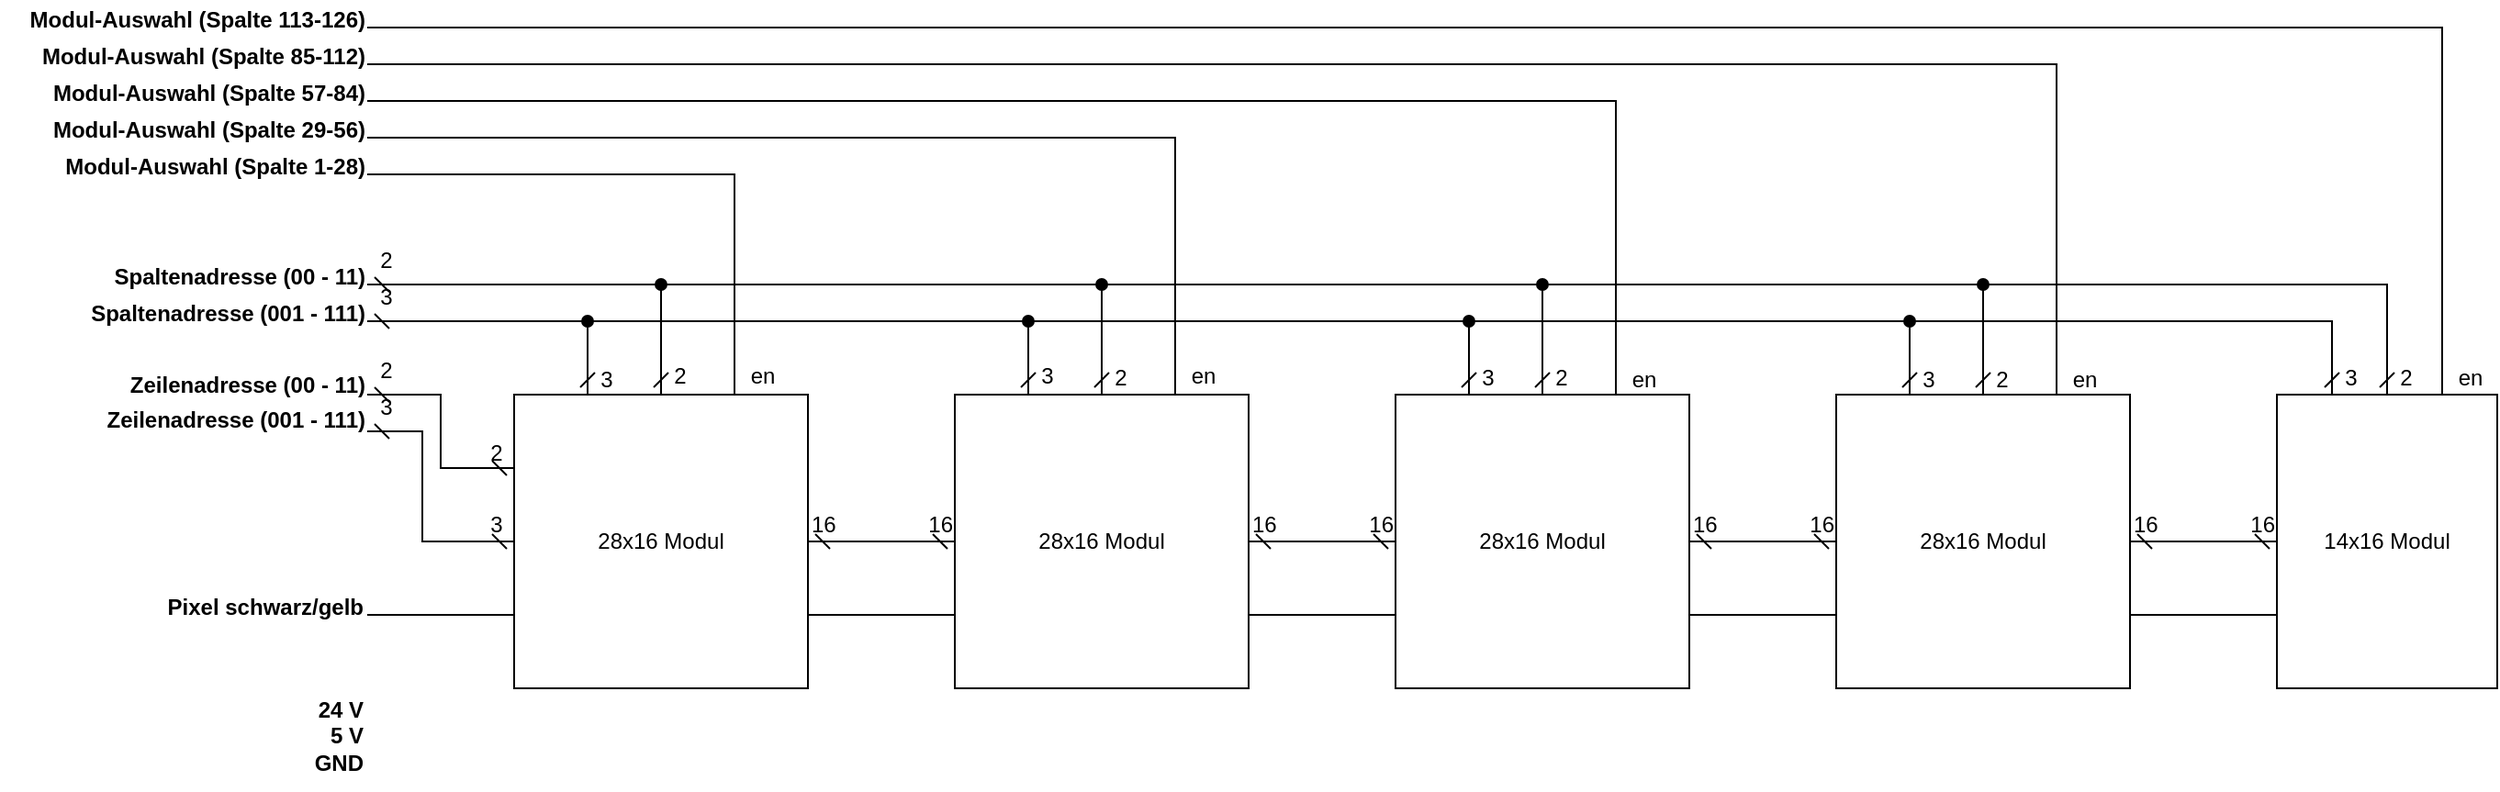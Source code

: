 <mxfile version="12.1.9" type="device" pages="1"><diagram name="Page-1" id="16e2658f-23c8-b752-8be9-c03fbebb8bbe"><mxGraphModel dx="569" dy="322" grid="1" gridSize="10" guides="1" tooltips="1" connect="1" arrows="1" fold="1" page="1" pageScale="1" pageWidth="1100" pageHeight="850" background="#ffffff" math="0" shadow="0"><root><mxCell id="0"/><mxCell id="1" parent="0"/><mxCell id="AP1-8QNdp-dhVw5lgacH-209" style="edgeStyle=orthogonalEdgeStyle;rounded=0;orthogonalLoop=1;jettySize=auto;html=1;exitX=0;exitY=0.25;exitDx=0;exitDy=0;startArrow=dash;startFill=0;endArrow=dash;endFill=0;" parent="1" source="AP1-8QNdp-dhVw5lgacH-1" edge="1"><mxGeometry relative="1" as="geometry"><mxPoint x="400" y="240" as="targetPoint"/><Array as="points"><mxPoint x="440" y="280"/><mxPoint x="440" y="240"/></Array></mxGeometry></mxCell><mxCell id="AP1-8QNdp-dhVw5lgacH-210" style="edgeStyle=orthogonalEdgeStyle;rounded=0;orthogonalLoop=1;jettySize=auto;html=1;exitX=0;exitY=0.5;exitDx=0;exitDy=0;startArrow=dash;startFill=0;endArrow=dash;endFill=0;" parent="1" source="AP1-8QNdp-dhVw5lgacH-1" edge="1"><mxGeometry relative="1" as="geometry"><mxPoint x="400" y="260" as="targetPoint"/><Array as="points"><mxPoint x="430" y="320"/><mxPoint x="430" y="260"/></Array></mxGeometry></mxCell><mxCell id="AP1-8QNdp-dhVw5lgacH-212" style="edgeStyle=orthogonalEdgeStyle;rounded=0;orthogonalLoop=1;jettySize=auto;html=1;exitX=0.5;exitY=0;exitDx=0;exitDy=0;startArrow=dash;startFill=0;endArrow=oval;endFill=1;" parent="1" source="AP1-8QNdp-dhVw5lgacH-1" edge="1"><mxGeometry relative="1" as="geometry"><mxPoint x="560" y="180" as="targetPoint"/></mxGeometry></mxCell><mxCell id="AP1-8QNdp-dhVw5lgacH-213" style="edgeStyle=orthogonalEdgeStyle;rounded=0;orthogonalLoop=1;jettySize=auto;html=1;exitX=0.75;exitY=0;exitDx=0;exitDy=0;startArrow=none;startFill=0;endArrow=none;endFill=0;" parent="1" source="AP1-8QNdp-dhVw5lgacH-1" edge="1"><mxGeometry relative="1" as="geometry"><mxPoint x="400" y="120" as="targetPoint"/><Array as="points"><mxPoint x="600" y="120"/></Array></mxGeometry></mxCell><mxCell id="AP1-8QNdp-dhVw5lgacH-215" style="edgeStyle=orthogonalEdgeStyle;rounded=0;orthogonalLoop=1;jettySize=auto;html=1;exitX=0;exitY=0.75;exitDx=0;exitDy=0;startArrow=none;startFill=0;endArrow=none;endFill=0;" parent="1" source="AP1-8QNdp-dhVw5lgacH-1" edge="1"><mxGeometry relative="1" as="geometry"><mxPoint x="400" y="360" as="targetPoint"/></mxGeometry></mxCell><mxCell id="AP1-8QNdp-dhVw5lgacH-218" value="" style="edgeStyle=orthogonalEdgeStyle;rounded=0;orthogonalLoop=1;jettySize=auto;html=1;startArrow=dash;startFill=0;endArrow=dash;endFill=0;" parent="1" source="AP1-8QNdp-dhVw5lgacH-1" target="AP1-8QNdp-dhVw5lgacH-217" edge="1"><mxGeometry relative="1" as="geometry"/></mxCell><mxCell id="AP1-8QNdp-dhVw5lgacH-225" style="edgeStyle=orthogonalEdgeStyle;rounded=0;orthogonalLoop=1;jettySize=auto;html=1;exitX=0.25;exitY=0;exitDx=0;exitDy=0;startArrow=dash;startFill=0;endArrow=oval;endFill=1;" parent="1" source="AP1-8QNdp-dhVw5lgacH-1" edge="1"><mxGeometry relative="1" as="geometry"><mxPoint x="520" y="200" as="targetPoint"/></mxGeometry></mxCell><mxCell id="SyEz5s-ZQYbRNvb3-WA8-22" style="edgeStyle=orthogonalEdgeStyle;rounded=0;orthogonalLoop=1;jettySize=auto;html=1;exitX=1;exitY=0.75;exitDx=0;exitDy=0;entryX=0;entryY=0.75;entryDx=0;entryDy=0;endArrow=none;endFill=0;" parent="1" source="AP1-8QNdp-dhVw5lgacH-1" target="AP1-8QNdp-dhVw5lgacH-217" edge="1"><mxGeometry relative="1" as="geometry"/></mxCell><mxCell id="AP1-8QNdp-dhVw5lgacH-1" value="28x16 Modul" style="rounded=0;whiteSpace=wrap;html=1;" parent="1" vertex="1"><mxGeometry x="480" y="240" width="160" height="160" as="geometry"/></mxCell><mxCell id="AP1-8QNdp-dhVw5lgacH-220" value="" style="edgeStyle=orthogonalEdgeStyle;rounded=0;orthogonalLoop=1;jettySize=auto;html=1;startArrow=dash;startFill=0;endArrow=dash;endFill=0;" parent="1" source="AP1-8QNdp-dhVw5lgacH-217" target="AP1-8QNdp-dhVw5lgacH-219" edge="1"><mxGeometry relative="1" as="geometry"/></mxCell><mxCell id="AP1-8QNdp-dhVw5lgacH-226" style="edgeStyle=orthogonalEdgeStyle;rounded=0;orthogonalLoop=1;jettySize=auto;html=1;exitX=0.25;exitY=0;exitDx=0;exitDy=0;startArrow=dash;startFill=0;endArrow=oval;endFill=1;" parent="1" source="AP1-8QNdp-dhVw5lgacH-217" edge="1"><mxGeometry relative="1" as="geometry"><mxPoint x="760" y="200" as="targetPoint"/></mxGeometry></mxCell><mxCell id="AP1-8QNdp-dhVw5lgacH-227" style="edgeStyle=orthogonalEdgeStyle;rounded=0;orthogonalLoop=1;jettySize=auto;html=1;exitX=0.5;exitY=0;exitDx=0;exitDy=0;startArrow=dash;startFill=0;endArrow=oval;endFill=1;" parent="1" source="AP1-8QNdp-dhVw5lgacH-217" edge="1"><mxGeometry relative="1" as="geometry"><mxPoint x="800" y="180" as="targetPoint"/></mxGeometry></mxCell><mxCell id="AP1-8QNdp-dhVw5lgacH-235" style="edgeStyle=orthogonalEdgeStyle;rounded=0;orthogonalLoop=1;jettySize=auto;html=1;exitX=0.75;exitY=0;exitDx=0;exitDy=0;startArrow=none;startFill=0;endArrow=none;endFill=0;" parent="1" source="AP1-8QNdp-dhVw5lgacH-217" edge="1"><mxGeometry relative="1" as="geometry"><mxPoint x="400" y="100" as="targetPoint"/><Array as="points"><mxPoint x="840" y="100"/></Array></mxGeometry></mxCell><mxCell id="SyEz5s-ZQYbRNvb3-WA8-27" style="edgeStyle=orthogonalEdgeStyle;rounded=0;orthogonalLoop=1;jettySize=auto;html=1;exitX=1;exitY=0.75;exitDx=0;exitDy=0;entryX=0;entryY=0.75;entryDx=0;entryDy=0;endArrow=none;endFill=0;" parent="1" source="AP1-8QNdp-dhVw5lgacH-217" target="AP1-8QNdp-dhVw5lgacH-219" edge="1"><mxGeometry relative="1" as="geometry"/></mxCell><mxCell id="AP1-8QNdp-dhVw5lgacH-217" value="28x16 Modul" style="rounded=0;whiteSpace=wrap;html=1;" parent="1" vertex="1"><mxGeometry x="720" y="240" width="160" height="160" as="geometry"/></mxCell><mxCell id="AP1-8QNdp-dhVw5lgacH-222" value="" style="edgeStyle=orthogonalEdgeStyle;rounded=0;orthogonalLoop=1;jettySize=auto;html=1;startArrow=dash;startFill=0;endArrow=dash;endFill=0;" parent="1" source="AP1-8QNdp-dhVw5lgacH-219" target="AP1-8QNdp-dhVw5lgacH-221" edge="1"><mxGeometry relative="1" as="geometry"/></mxCell><mxCell id="AP1-8QNdp-dhVw5lgacH-228" style="edgeStyle=orthogonalEdgeStyle;rounded=0;orthogonalLoop=1;jettySize=auto;html=1;exitX=0.25;exitY=0;exitDx=0;exitDy=0;startArrow=dash;startFill=0;endArrow=oval;endFill=1;" parent="1" source="AP1-8QNdp-dhVw5lgacH-219" edge="1"><mxGeometry relative="1" as="geometry"><mxPoint x="1000" y="200" as="targetPoint"/></mxGeometry></mxCell><mxCell id="AP1-8QNdp-dhVw5lgacH-229" style="edgeStyle=orthogonalEdgeStyle;rounded=0;orthogonalLoop=1;jettySize=auto;html=1;exitX=0.5;exitY=0;exitDx=0;exitDy=0;startArrow=dash;startFill=0;endArrow=oval;endFill=1;" parent="1" source="AP1-8QNdp-dhVw5lgacH-219" edge="1"><mxGeometry relative="1" as="geometry"><mxPoint x="1040" y="180" as="targetPoint"/></mxGeometry></mxCell><mxCell id="AP1-8QNdp-dhVw5lgacH-236" style="edgeStyle=orthogonalEdgeStyle;rounded=0;orthogonalLoop=1;jettySize=auto;html=1;exitX=0.75;exitY=0;exitDx=0;exitDy=0;startArrow=none;startFill=0;endArrow=none;endFill=0;" parent="1" source="AP1-8QNdp-dhVw5lgacH-219" edge="1"><mxGeometry relative="1" as="geometry"><mxPoint x="400" y="80" as="targetPoint"/><Array as="points"><mxPoint x="1080" y="80"/></Array></mxGeometry></mxCell><mxCell id="SyEz5s-ZQYbRNvb3-WA8-30" style="edgeStyle=orthogonalEdgeStyle;rounded=0;orthogonalLoop=1;jettySize=auto;html=1;exitX=1;exitY=0.75;exitDx=0;exitDy=0;entryX=0;entryY=0.75;entryDx=0;entryDy=0;endArrow=none;endFill=0;" parent="1" source="AP1-8QNdp-dhVw5lgacH-219" target="AP1-8QNdp-dhVw5lgacH-221" edge="1"><mxGeometry relative="1" as="geometry"/></mxCell><mxCell id="AP1-8QNdp-dhVw5lgacH-219" value="28x16 Modul" style="rounded=0;whiteSpace=wrap;html=1;" parent="1" vertex="1"><mxGeometry x="960" y="240" width="160" height="160" as="geometry"/></mxCell><mxCell id="AP1-8QNdp-dhVw5lgacH-224" value="" style="edgeStyle=orthogonalEdgeStyle;rounded=0;orthogonalLoop=1;jettySize=auto;html=1;startArrow=dash;startFill=0;endArrow=dash;endFill=0;" parent="1" source="AP1-8QNdp-dhVw5lgacH-221" target="AP1-8QNdp-dhVw5lgacH-223" edge="1"><mxGeometry relative="1" as="geometry"/></mxCell><mxCell id="AP1-8QNdp-dhVw5lgacH-230" style="edgeStyle=orthogonalEdgeStyle;rounded=0;orthogonalLoop=1;jettySize=auto;html=1;exitX=0.25;exitY=0;exitDx=0;exitDy=0;startArrow=dash;startFill=0;endArrow=oval;endFill=1;" parent="1" source="AP1-8QNdp-dhVw5lgacH-221" edge="1"><mxGeometry relative="1" as="geometry"><mxPoint x="1240" y="200" as="targetPoint"/></mxGeometry></mxCell><mxCell id="AP1-8QNdp-dhVw5lgacH-231" style="edgeStyle=orthogonalEdgeStyle;rounded=0;orthogonalLoop=1;jettySize=auto;html=1;exitX=0.5;exitY=0;exitDx=0;exitDy=0;startArrow=dash;startFill=0;endArrow=oval;endFill=1;" parent="1" source="AP1-8QNdp-dhVw5lgacH-221" edge="1"><mxGeometry relative="1" as="geometry"><mxPoint x="1280" y="180" as="targetPoint"/></mxGeometry></mxCell><mxCell id="AP1-8QNdp-dhVw5lgacH-237" style="edgeStyle=orthogonalEdgeStyle;rounded=0;orthogonalLoop=1;jettySize=auto;html=1;exitX=0.75;exitY=0;exitDx=0;exitDy=0;startArrow=none;startFill=0;endArrow=none;endFill=0;" parent="1" source="AP1-8QNdp-dhVw5lgacH-221" edge="1"><mxGeometry relative="1" as="geometry"><mxPoint x="400" y="60" as="targetPoint"/><Array as="points"><mxPoint x="1320" y="60"/></Array></mxGeometry></mxCell><mxCell id="SyEz5s-ZQYbRNvb3-WA8-33" style="edgeStyle=orthogonalEdgeStyle;rounded=0;orthogonalLoop=1;jettySize=auto;html=1;exitX=1;exitY=0.75;exitDx=0;exitDy=0;entryX=0;entryY=0.75;entryDx=0;entryDy=0;endArrow=none;endFill=0;" parent="1" source="AP1-8QNdp-dhVw5lgacH-221" target="AP1-8QNdp-dhVw5lgacH-223" edge="1"><mxGeometry relative="1" as="geometry"/></mxCell><mxCell id="AP1-8QNdp-dhVw5lgacH-221" value="28x16 Modul" style="rounded=0;whiteSpace=wrap;html=1;" parent="1" vertex="1"><mxGeometry x="1200" y="240" width="160" height="160" as="geometry"/></mxCell><mxCell id="AP1-8QNdp-dhVw5lgacH-232" style="edgeStyle=orthogonalEdgeStyle;rounded=0;orthogonalLoop=1;jettySize=auto;html=1;exitX=0.25;exitY=0;exitDx=0;exitDy=0;startArrow=dash;startFill=0;endArrow=dash;endFill=0;" parent="1" source="AP1-8QNdp-dhVw5lgacH-223" edge="1"><mxGeometry relative="1" as="geometry"><mxPoint x="400" y="200" as="targetPoint"/><Array as="points"><mxPoint x="1470" y="200"/></Array></mxGeometry></mxCell><mxCell id="AP1-8QNdp-dhVw5lgacH-233" style="edgeStyle=orthogonalEdgeStyle;rounded=0;orthogonalLoop=1;jettySize=auto;html=1;exitX=0.5;exitY=0;exitDx=0;exitDy=0;startArrow=dash;startFill=0;endArrow=dash;endFill=0;" parent="1" source="AP1-8QNdp-dhVw5lgacH-223" edge="1"><mxGeometry relative="1" as="geometry"><mxPoint x="400" y="180" as="targetPoint"/><Array as="points"><mxPoint x="1500" y="180"/></Array></mxGeometry></mxCell><mxCell id="AP1-8QNdp-dhVw5lgacH-234" style="edgeStyle=orthogonalEdgeStyle;rounded=0;orthogonalLoop=1;jettySize=auto;html=1;exitX=0.75;exitY=0;exitDx=0;exitDy=0;startArrow=none;startFill=0;endArrow=none;endFill=0;" parent="1" source="AP1-8QNdp-dhVw5lgacH-223" edge="1"><mxGeometry relative="1" as="geometry"><mxPoint x="400" y="40" as="targetPoint"/><Array as="points"><mxPoint x="1530" y="40"/></Array></mxGeometry></mxCell><mxCell id="AP1-8QNdp-dhVw5lgacH-223" value="14x16 Modul" style="rounded=0;whiteSpace=wrap;html=1;" parent="1" vertex="1"><mxGeometry x="1440" y="240" width="120" height="160" as="geometry"/></mxCell><mxCell id="AP1-8QNdp-dhVw5lgacH-184" value="Pixel schwarz/gelb" style="text;html=1;strokeColor=none;fillColor=none;align=right;verticalAlign=middle;whiteSpace=wrap;rounded=0;fontStyle=1" parent="1" vertex="1"><mxGeometry x="260" y="345.5" width="140" height="20" as="geometry"/></mxCell><mxCell id="AP1-8QNdp-dhVw5lgacH-185" value="Zeilenadresse (001 - 111)" style="text;html=1;strokeColor=none;fillColor=none;align=right;verticalAlign=middle;rounded=0;fontStyle=1" parent="1" vertex="1"><mxGeometry x="240" y="243.5" width="160" height="20" as="geometry"/></mxCell><mxCell id="AP1-8QNdp-dhVw5lgacH-186" value="Spaltenadresse (001 - 111)" style="text;html=1;strokeColor=none;fillColor=none;align=right;verticalAlign=middle;rounded=0;fontStyle=1" parent="1" vertex="1"><mxGeometry x="210" y="186" width="190" height="20" as="geometry"/></mxCell><mxCell id="AP1-8QNdp-dhVw5lgacH-203" value="Spaltenadresse (00 - 11)" style="text;html=1;strokeColor=none;fillColor=none;align=right;verticalAlign=middle;rounded=0;fontStyle=1" parent="1" vertex="1"><mxGeometry x="210" y="165.5" width="190" height="20" as="geometry"/></mxCell><mxCell id="AP1-8QNdp-dhVw5lgacH-204" value="Zeilenadresse (00 - 11)" style="text;html=1;strokeColor=none;fillColor=none;align=right;verticalAlign=middle;rounded=0;fontStyle=1" parent="1" vertex="1"><mxGeometry x="210" y="225" width="190" height="20" as="geometry"/></mxCell><mxCell id="AP1-8QNdp-dhVw5lgacH-205" value="2" style="text;html=1;resizable=0;points=[];autosize=1;align=center;verticalAlign=bottom;spacingTop=-4;" parent="1" vertex="1"><mxGeometry x="400" y="155.5" width="20" height="20" as="geometry"/></mxCell><mxCell id="AP1-8QNdp-dhVw5lgacH-206" value="3" style="text;html=1;resizable=0;points=[];autosize=1;align=center;verticalAlign=bottom;spacingTop=-4;" parent="1" vertex="1"><mxGeometry x="400" y="175.5" width="20" height="20" as="geometry"/></mxCell><mxCell id="AP1-8QNdp-dhVw5lgacH-207" value="2" style="text;html=1;resizable=0;points=[];autosize=1;align=center;verticalAlign=bottom;spacingTop=-4;" parent="1" vertex="1"><mxGeometry x="400" y="216" width="20" height="20" as="geometry"/></mxCell><mxCell id="AP1-8QNdp-dhVw5lgacH-208" value="3" style="text;html=1;resizable=0;points=[];autosize=1;align=center;verticalAlign=bottom;spacingTop=-4;" parent="1" vertex="1"><mxGeometry x="400" y="236" width="20" height="20" as="geometry"/></mxCell><mxCell id="SyEz5s-ZQYbRNvb3-WA8-1" value="3" style="text;html=1;resizable=0;points=[];autosize=1;align=center;verticalAlign=bottom;spacingTop=-4;" parent="1" vertex="1"><mxGeometry x="520" y="220.5" width="20" height="20" as="geometry"/></mxCell><mxCell id="SyEz5s-ZQYbRNvb3-WA8-2" value="3" style="text;html=1;resizable=0;points=[];autosize=1;align=center;verticalAlign=bottom;spacingTop=-4;" parent="1" vertex="1"><mxGeometry x="460" y="300" width="20" height="20" as="geometry"/></mxCell><mxCell id="SyEz5s-ZQYbRNvb3-WA8-4" value="2" style="text;html=1;resizable=0;points=[];autosize=1;align=center;verticalAlign=bottom;spacingTop=-4;" parent="1" vertex="1"><mxGeometry x="460" y="260.5" width="20" height="20" as="geometry"/></mxCell><mxCell id="SyEz5s-ZQYbRNvb3-WA8-5" value="2" style="text;html=1;resizable=0;points=[];autosize=1;align=center;verticalAlign=bottom;spacingTop=-4;" parent="1" vertex="1"><mxGeometry x="560" y="219" width="20" height="20" as="geometry"/></mxCell><mxCell id="SyEz5s-ZQYbRNvb3-WA8-6" value="3" style="text;html=1;resizable=0;points=[];autosize=1;align=center;verticalAlign=bottom;spacingTop=-4;" parent="1" vertex="1"><mxGeometry x="760" y="219" width="20" height="20" as="geometry"/></mxCell><mxCell id="SyEz5s-ZQYbRNvb3-WA8-7" value="2" style="text;html=1;resizable=0;points=[];autosize=1;align=center;verticalAlign=bottom;spacingTop=-4;" parent="1" vertex="1"><mxGeometry x="800" y="219.5" width="20" height="20" as="geometry"/></mxCell><mxCell id="SyEz5s-ZQYbRNvb3-WA8-10" value="3" style="text;html=1;resizable=0;points=[];autosize=1;align=center;verticalAlign=bottom;spacingTop=-4;" parent="1" vertex="1"><mxGeometry x="1000" y="219.5" width="20" height="20" as="geometry"/></mxCell><mxCell id="SyEz5s-ZQYbRNvb3-WA8-11" value="2" style="text;html=1;resizable=0;points=[];autosize=1;align=center;verticalAlign=bottom;spacingTop=-4;" parent="1" vertex="1"><mxGeometry x="1040" y="220" width="20" height="20" as="geometry"/></mxCell><mxCell id="SyEz5s-ZQYbRNvb3-WA8-12" value="3" style="text;html=1;resizable=0;points=[];autosize=1;align=center;verticalAlign=bottom;spacingTop=-4;" parent="1" vertex="1"><mxGeometry x="1240" y="220.5" width="20" height="20" as="geometry"/></mxCell><mxCell id="SyEz5s-ZQYbRNvb3-WA8-13" value="2" style="text;html=1;resizable=0;points=[];autosize=1;align=center;verticalAlign=bottom;spacingTop=-4;" parent="1" vertex="1"><mxGeometry x="1280" y="220.5" width="20" height="20" as="geometry"/></mxCell><mxCell id="SyEz5s-ZQYbRNvb3-WA8-14" value="3" style="text;html=1;resizable=0;points=[];autosize=1;align=center;verticalAlign=bottom;spacingTop=-4;" parent="1" vertex="1"><mxGeometry x="1470" y="220" width="20" height="20" as="geometry"/></mxCell><mxCell id="SyEz5s-ZQYbRNvb3-WA8-15" value="2" style="text;html=1;resizable=0;points=[];autosize=1;align=center;verticalAlign=bottom;spacingTop=-4;" parent="1" vertex="1"><mxGeometry x="1500" y="220" width="20" height="20" as="geometry"/></mxCell><mxCell id="SyEz5s-ZQYbRNvb3-WA8-16" value="en" style="text;html=1;resizable=0;points=[];autosize=1;align=center;verticalAlign=bottom;spacingTop=-4;" parent="1" vertex="1"><mxGeometry x="1530" y="219.5" width="30" height="20" as="geometry"/></mxCell><mxCell id="SyEz5s-ZQYbRNvb3-WA8-17" value="en" style="text;html=1;resizable=0;points=[];autosize=1;align=center;verticalAlign=bottom;spacingTop=-4;" parent="1" vertex="1"><mxGeometry x="1320" y="220.5" width="30" height="20" as="geometry"/></mxCell><mxCell id="SyEz5s-ZQYbRNvb3-WA8-18" value="en" style="text;html=1;resizable=0;points=[];autosize=1;align=center;verticalAlign=bottom;spacingTop=-4;" parent="1" vertex="1"><mxGeometry x="1080" y="220.5" width="30" height="20" as="geometry"/></mxCell><mxCell id="SyEz5s-ZQYbRNvb3-WA8-19" value="en" style="text;html=1;resizable=0;points=[];autosize=1;align=center;verticalAlign=bottom;spacingTop=-4;" parent="1" vertex="1"><mxGeometry x="840" y="219" width="30" height="20" as="geometry"/></mxCell><mxCell id="SyEz5s-ZQYbRNvb3-WA8-20" value="en" style="text;html=1;resizable=0;points=[];autosize=1;align=center;verticalAlign=bottom;spacingTop=-4;" parent="1" vertex="1"><mxGeometry x="600" y="219" width="30" height="20" as="geometry"/></mxCell><mxCell id="SyEz5s-ZQYbRNvb3-WA8-23" value="16" style="text;html=1;resizable=0;points=[];autosize=1;align=left;verticalAlign=bottom;spacingTop=-4;" parent="1" vertex="1"><mxGeometry x="640" y="300" width="30" height="20" as="geometry"/></mxCell><mxCell id="SyEz5s-ZQYbRNvb3-WA8-24" value="16" style="text;html=1;resizable=0;points=[];autosize=1;align=right;verticalAlign=bottom;spacingTop=-4;" parent="1" vertex="1"><mxGeometry x="690" y="300" width="30" height="20" as="geometry"/></mxCell><mxCell id="SyEz5s-ZQYbRNvb3-WA8-25" value="16" style="text;html=1;resizable=0;points=[];autosize=1;align=left;verticalAlign=bottom;spacingTop=-4;" parent="1" vertex="1"><mxGeometry x="880" y="300" width="30" height="20" as="geometry"/></mxCell><mxCell id="SyEz5s-ZQYbRNvb3-WA8-26" value="16" style="text;html=1;resizable=0;points=[];autosize=1;align=right;verticalAlign=bottom;spacingTop=-4;" parent="1" vertex="1"><mxGeometry x="930" y="300" width="30" height="20" as="geometry"/></mxCell><mxCell id="SyEz5s-ZQYbRNvb3-WA8-28" value="16" style="text;html=1;resizable=0;points=[];autosize=1;align=left;verticalAlign=bottom;spacingTop=-4;" parent="1" vertex="1"><mxGeometry x="1120" y="300" width="30" height="20" as="geometry"/></mxCell><mxCell id="SyEz5s-ZQYbRNvb3-WA8-29" value="16" style="text;html=1;resizable=0;points=[];autosize=1;align=right;verticalAlign=bottom;spacingTop=-4;" parent="1" vertex="1"><mxGeometry x="1170" y="300" width="30" height="20" as="geometry"/></mxCell><mxCell id="SyEz5s-ZQYbRNvb3-WA8-31" value="16" style="text;html=1;resizable=0;points=[];autosize=1;align=left;verticalAlign=bottom;spacingTop=-4;" parent="1" vertex="1"><mxGeometry x="1360" y="300" width="30" height="20" as="geometry"/></mxCell><mxCell id="SyEz5s-ZQYbRNvb3-WA8-32" value="16" style="text;html=1;resizable=0;points=[];autosize=1;align=right;verticalAlign=bottom;spacingTop=-4;" parent="1" vertex="1"><mxGeometry x="1410" y="300" width="30" height="20" as="geometry"/></mxCell><mxCell id="SyEz5s-ZQYbRNvb3-WA8-34" value="Modul-Auswahl (Spalte 1-28)" style="text;html=1;strokeColor=none;fillColor=none;align=right;verticalAlign=middle;rounded=0;fontStyle=1" parent="1" vertex="1"><mxGeometry x="200" y="105.5" width="200" height="20" as="geometry"/></mxCell><mxCell id="SyEz5s-ZQYbRNvb3-WA8-35" value="Modul-Auswahl (Spalte 29-56)" style="text;html=1;strokeColor=none;fillColor=none;align=right;verticalAlign=middle;rounded=0;fontStyle=1" parent="1" vertex="1"><mxGeometry x="200" y="85.5" width="200" height="20" as="geometry"/></mxCell><mxCell id="SyEz5s-ZQYbRNvb3-WA8-36" value="Modul-Auswahl (Spalte 57-84)" style="text;html=1;strokeColor=none;fillColor=none;align=right;verticalAlign=middle;rounded=0;fontStyle=1" parent="1" vertex="1"><mxGeometry x="200" y="65.5" width="200" height="20" as="geometry"/></mxCell><mxCell id="SyEz5s-ZQYbRNvb3-WA8-37" value="Modul-Auswahl (Spalte 85-112)" style="text;html=1;strokeColor=none;fillColor=none;align=right;verticalAlign=middle;rounded=0;fontStyle=1" parent="1" vertex="1"><mxGeometry x="200" y="45.5" width="200" height="20" as="geometry"/></mxCell><mxCell id="SyEz5s-ZQYbRNvb3-WA8-38" value="Modul-Auswahl (Spalte 113-126)" style="text;html=1;strokeColor=none;fillColor=none;align=right;verticalAlign=middle;rounded=0;fontStyle=1" parent="1" vertex="1"><mxGeometry x="200" y="25.5" width="200" height="20" as="geometry"/></mxCell><mxCell id="SyEz5s-ZQYbRNvb3-WA8-39" value="&lt;div&gt;24 V&lt;/div&gt;&lt;div&gt;5 V&lt;/div&gt;&lt;div&gt;GND&lt;br&gt;&lt;/div&gt;" style="text;html=1;strokeColor=none;fillColor=none;align=right;verticalAlign=middle;whiteSpace=wrap;rounded=0;fontStyle=1" parent="1" vertex="1"><mxGeometry x="260" y="395.5" width="140" height="60" as="geometry"/></mxCell></root></mxGraphModel></diagram></mxfile>